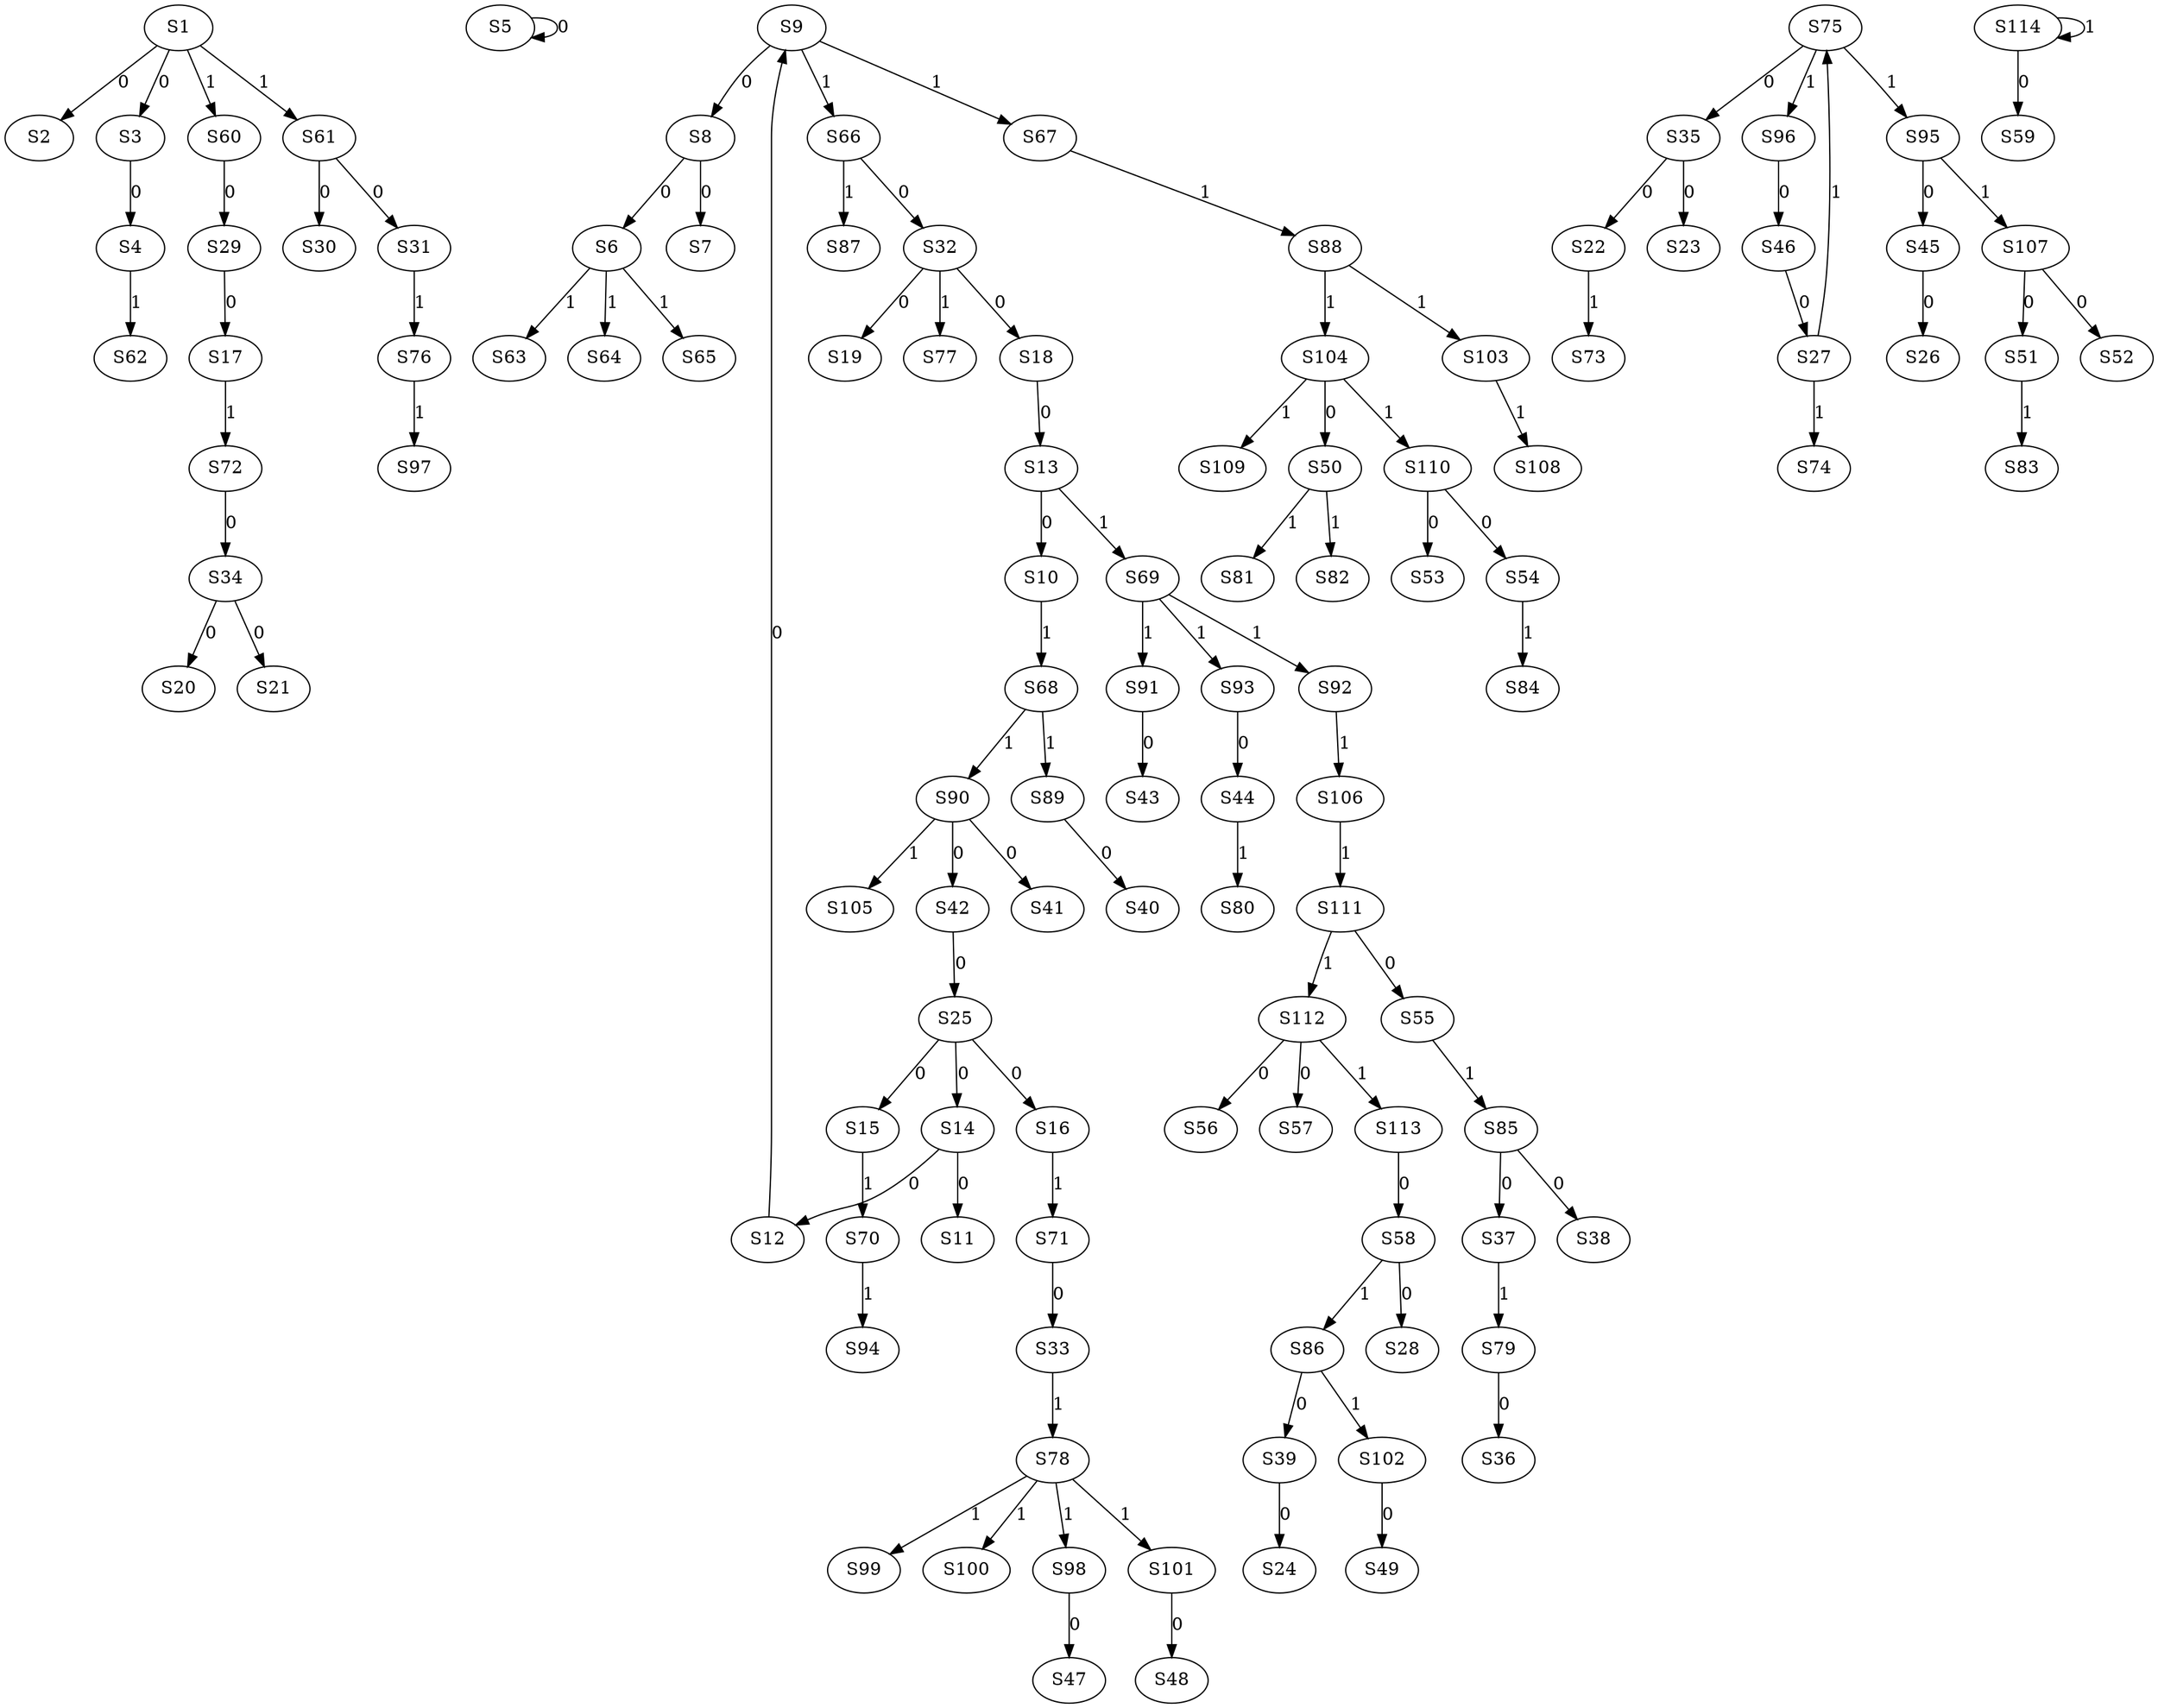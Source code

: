 strict digraph {
	S1 -> S2 [ label = 0 ];
	S1 -> S3 [ label = 0 ];
	S3 -> S4 [ label = 0 ];
	S5 -> S5 [ label = 0 ];
	S8 -> S6 [ label = 0 ];
	S8 -> S7 [ label = 0 ];
	S9 -> S8 [ label = 0 ];
	S12 -> S9 [ label = 0 ];
	S13 -> S10 [ label = 0 ];
	S14 -> S11 [ label = 0 ];
	S14 -> S12 [ label = 0 ];
	S18 -> S13 [ label = 0 ];
	S25 -> S14 [ label = 0 ];
	S25 -> S15 [ label = 0 ];
	S25 -> S16 [ label = 0 ];
	S29 -> S17 [ label = 0 ];
	S32 -> S18 [ label = 0 ];
	S32 -> S19 [ label = 0 ];
	S34 -> S20 [ label = 0 ];
	S34 -> S21 [ label = 0 ];
	S35 -> S22 [ label = 0 ];
	S35 -> S23 [ label = 0 ];
	S39 -> S24 [ label = 0 ];
	S42 -> S25 [ label = 0 ];
	S45 -> S26 [ label = 0 ];
	S46 -> S27 [ label = 0 ];
	S58 -> S28 [ label = 0 ];
	S60 -> S29 [ label = 0 ];
	S61 -> S30 [ label = 0 ];
	S61 -> S31 [ label = 0 ];
	S66 -> S32 [ label = 0 ];
	S71 -> S33 [ label = 0 ];
	S72 -> S34 [ label = 0 ];
	S75 -> S35 [ label = 0 ];
	S79 -> S36 [ label = 0 ];
	S85 -> S37 [ label = 0 ];
	S85 -> S38 [ label = 0 ];
	S86 -> S39 [ label = 0 ];
	S89 -> S40 [ label = 0 ];
	S90 -> S41 [ label = 0 ];
	S90 -> S42 [ label = 0 ];
	S91 -> S43 [ label = 0 ];
	S93 -> S44 [ label = 0 ];
	S95 -> S45 [ label = 0 ];
	S96 -> S46 [ label = 0 ];
	S98 -> S47 [ label = 0 ];
	S101 -> S48 [ label = 0 ];
	S102 -> S49 [ label = 0 ];
	S104 -> S50 [ label = 0 ];
	S107 -> S51 [ label = 0 ];
	S107 -> S52 [ label = 0 ];
	S110 -> S53 [ label = 0 ];
	S110 -> S54 [ label = 0 ];
	S111 -> S55 [ label = 0 ];
	S112 -> S56 [ label = 0 ];
	S112 -> S57 [ label = 0 ];
	S113 -> S58 [ label = 0 ];
	S114 -> S59 [ label = 0 ];
	S1 -> S60 [ label = 1 ];
	S1 -> S61 [ label = 1 ];
	S4 -> S62 [ label = 1 ];
	S6 -> S63 [ label = 1 ];
	S6 -> S64 [ label = 1 ];
	S6 -> S65 [ label = 1 ];
	S9 -> S66 [ label = 1 ];
	S9 -> S67 [ label = 1 ];
	S10 -> S68 [ label = 1 ];
	S13 -> S69 [ label = 1 ];
	S15 -> S70 [ label = 1 ];
	S16 -> S71 [ label = 1 ];
	S17 -> S72 [ label = 1 ];
	S22 -> S73 [ label = 1 ];
	S27 -> S74 [ label = 1 ];
	S27 -> S75 [ label = 1 ];
	S31 -> S76 [ label = 1 ];
	S32 -> S77 [ label = 1 ];
	S33 -> S78 [ label = 1 ];
	S37 -> S79 [ label = 1 ];
	S44 -> S80 [ label = 1 ];
	S50 -> S81 [ label = 1 ];
	S50 -> S82 [ label = 1 ];
	S51 -> S83 [ label = 1 ];
	S54 -> S84 [ label = 1 ];
	S55 -> S85 [ label = 1 ];
	S58 -> S86 [ label = 1 ];
	S66 -> S87 [ label = 1 ];
	S67 -> S88 [ label = 1 ];
	S68 -> S89 [ label = 1 ];
	S68 -> S90 [ label = 1 ];
	S69 -> S91 [ label = 1 ];
	S69 -> S92 [ label = 1 ];
	S69 -> S93 [ label = 1 ];
	S70 -> S94 [ label = 1 ];
	S75 -> S95 [ label = 1 ];
	S75 -> S96 [ label = 1 ];
	S76 -> S97 [ label = 1 ];
	S78 -> S98 [ label = 1 ];
	S78 -> S99 [ label = 1 ];
	S78 -> S100 [ label = 1 ];
	S78 -> S101 [ label = 1 ];
	S86 -> S102 [ label = 1 ];
	S88 -> S103 [ label = 1 ];
	S88 -> S104 [ label = 1 ];
	S90 -> S105 [ label = 1 ];
	S92 -> S106 [ label = 1 ];
	S95 -> S107 [ label = 1 ];
	S103 -> S108 [ label = 1 ];
	S104 -> S109 [ label = 1 ];
	S104 -> S110 [ label = 1 ];
	S106 -> S111 [ label = 1 ];
	S111 -> S112 [ label = 1 ];
	S112 -> S113 [ label = 1 ];
	S114 -> S114 [ label = 1 ];
}
